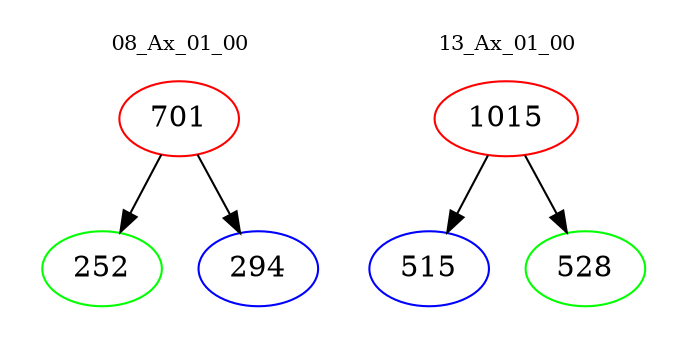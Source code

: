 digraph{
subgraph cluster_0 {
color = white
label = "08_Ax_01_00";
fontsize=10;
T0_701 [label="701", color="red"]
T0_701 -> T0_252 [color="black"]
T0_252 [label="252", color="green"]
T0_701 -> T0_294 [color="black"]
T0_294 [label="294", color="blue"]
}
subgraph cluster_1 {
color = white
label = "13_Ax_01_00";
fontsize=10;
T1_1015 [label="1015", color="red"]
T1_1015 -> T1_515 [color="black"]
T1_515 [label="515", color="blue"]
T1_1015 -> T1_528 [color="black"]
T1_528 [label="528", color="green"]
}
}
